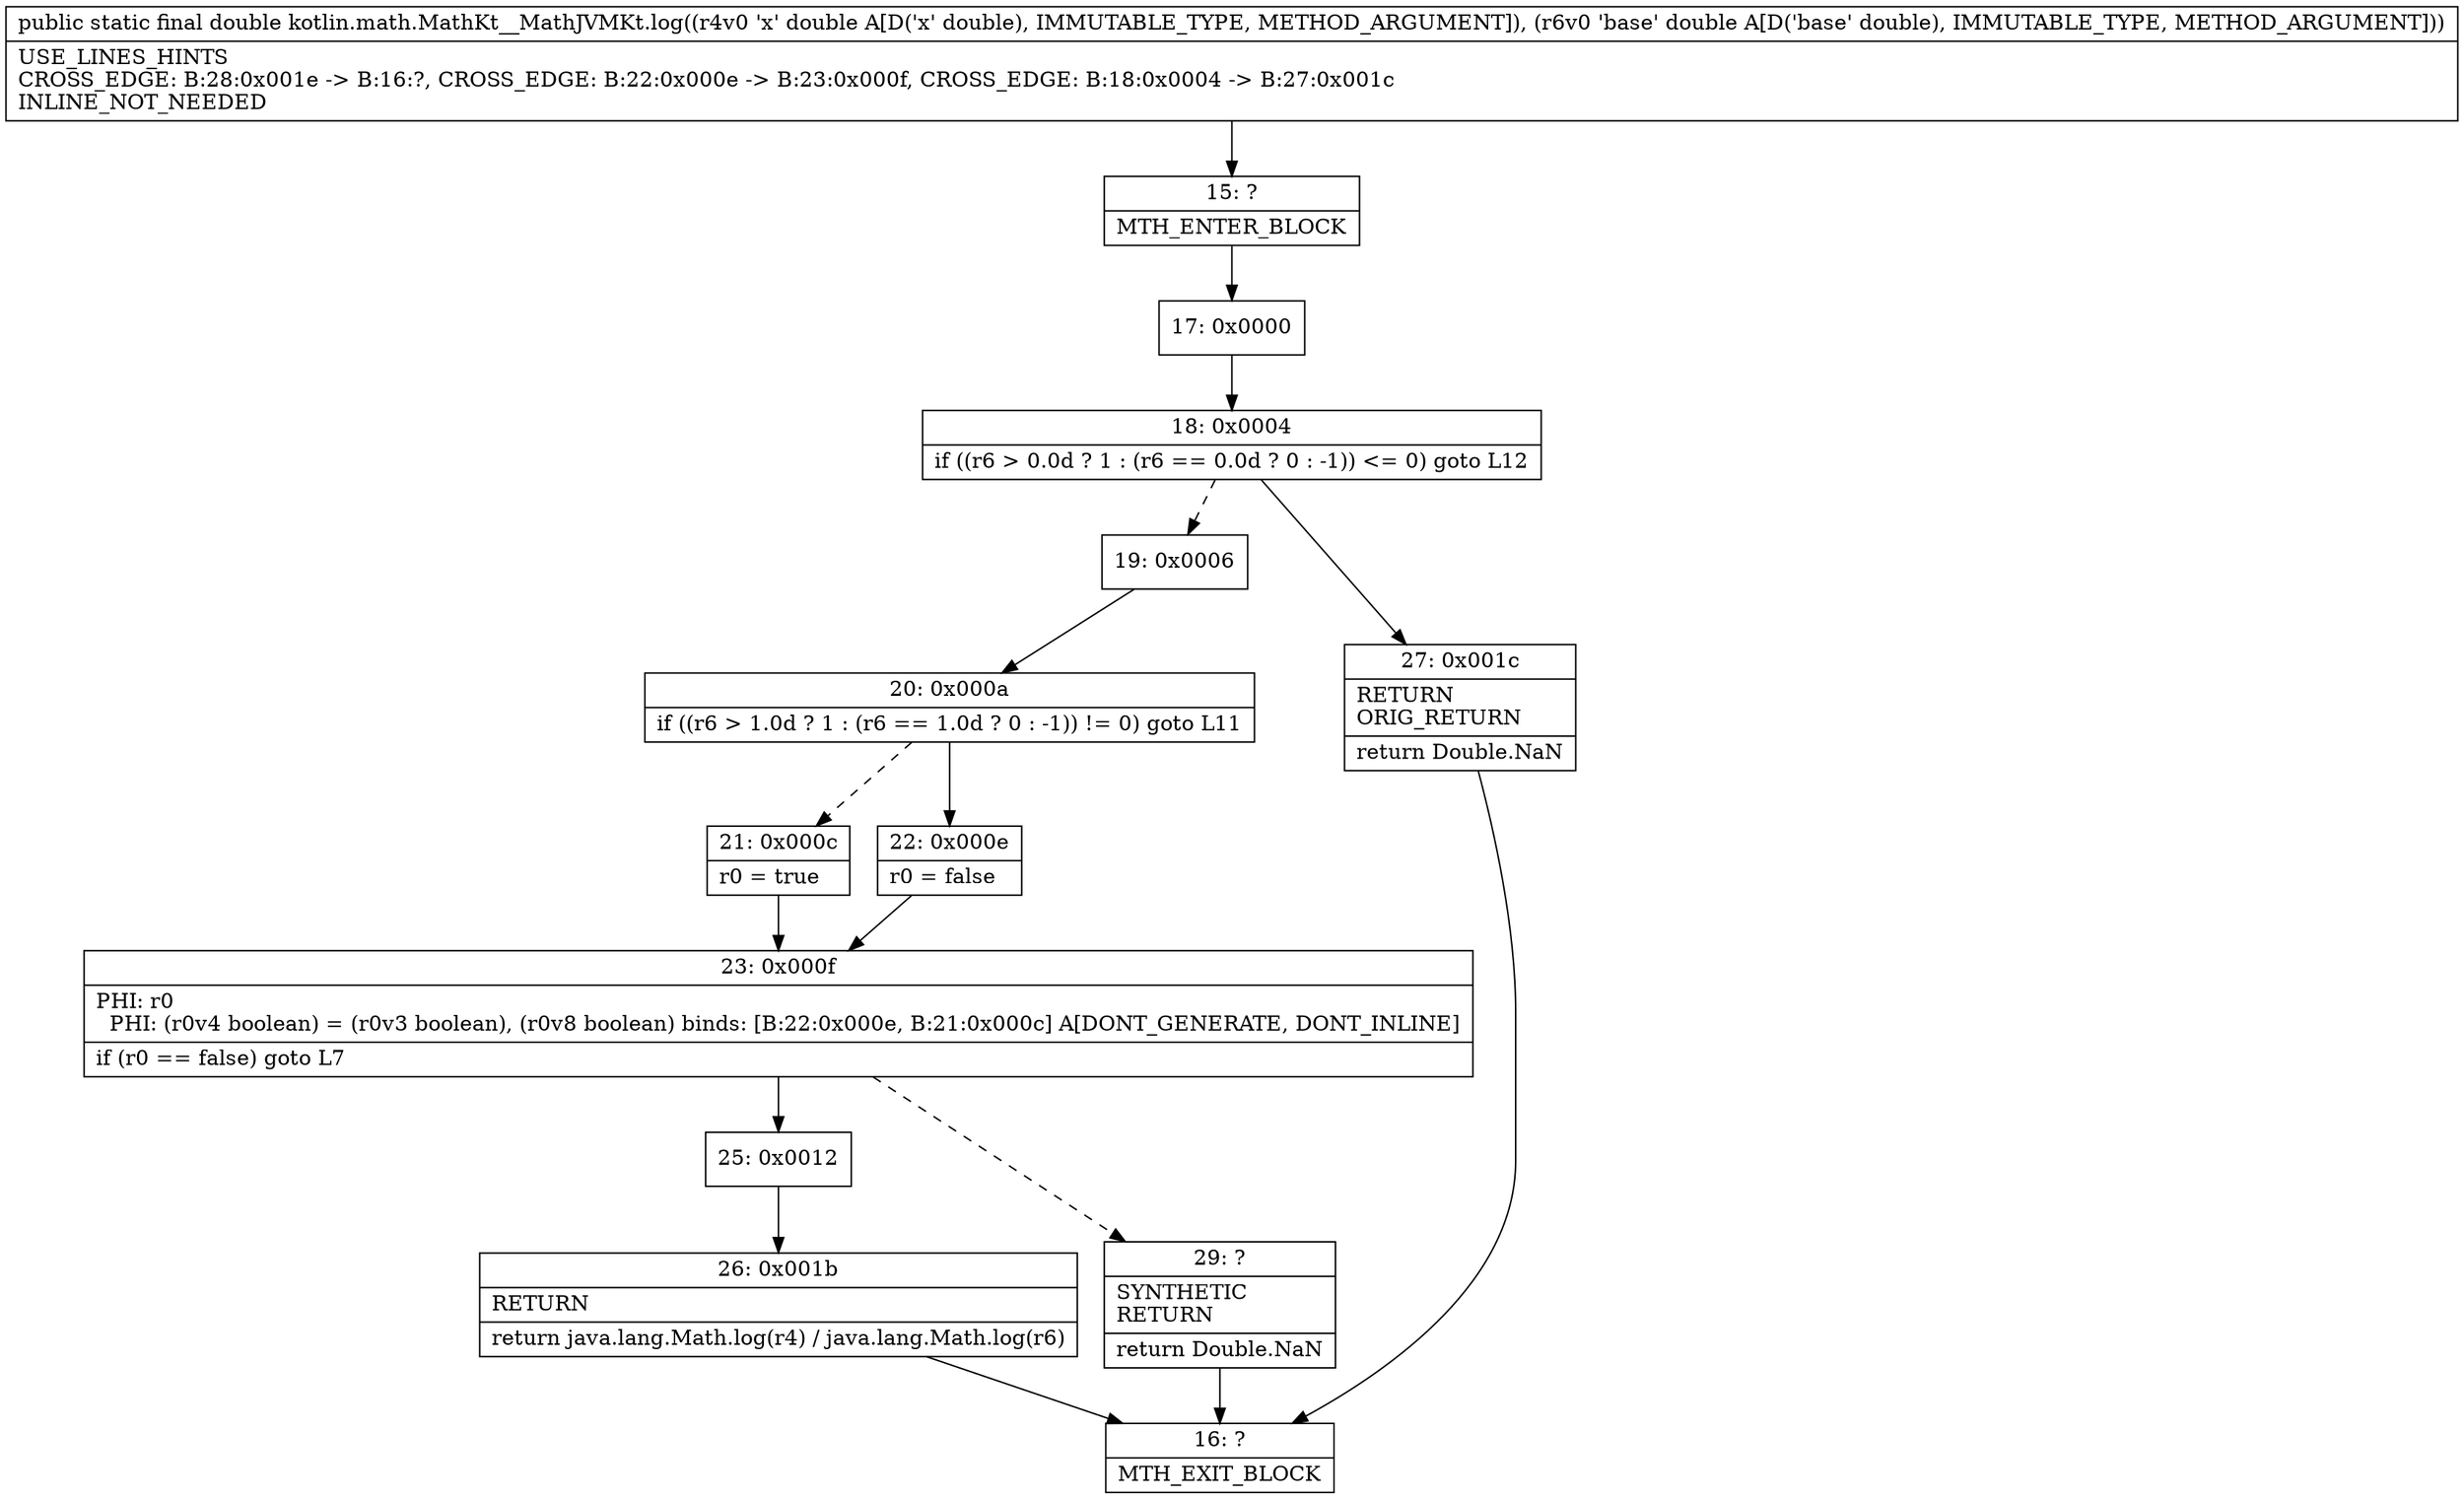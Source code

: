 digraph "CFG forkotlin.math.MathKt__MathJVMKt.log(DD)D" {
Node_15 [shape=record,label="{15\:\ ?|MTH_ENTER_BLOCK\l}"];
Node_17 [shape=record,label="{17\:\ 0x0000}"];
Node_18 [shape=record,label="{18\:\ 0x0004|if ((r6 \> 0.0d ? 1 : (r6 == 0.0d ? 0 : \-1)) \<= 0) goto L12\l}"];
Node_19 [shape=record,label="{19\:\ 0x0006}"];
Node_20 [shape=record,label="{20\:\ 0x000a|if ((r6 \> 1.0d ? 1 : (r6 == 1.0d ? 0 : \-1)) != 0) goto L11\l}"];
Node_21 [shape=record,label="{21\:\ 0x000c|r0 = true\l}"];
Node_23 [shape=record,label="{23\:\ 0x000f|PHI: r0 \l  PHI: (r0v4 boolean) = (r0v3 boolean), (r0v8 boolean) binds: [B:22:0x000e, B:21:0x000c] A[DONT_GENERATE, DONT_INLINE]\l|if (r0 == false) goto L7\l}"];
Node_25 [shape=record,label="{25\:\ 0x0012}"];
Node_26 [shape=record,label="{26\:\ 0x001b|RETURN\l|return java.lang.Math.log(r4) \/ java.lang.Math.log(r6)\l}"];
Node_16 [shape=record,label="{16\:\ ?|MTH_EXIT_BLOCK\l}"];
Node_29 [shape=record,label="{29\:\ ?|SYNTHETIC\lRETURN\l|return Double.NaN\l}"];
Node_22 [shape=record,label="{22\:\ 0x000e|r0 = false\l}"];
Node_27 [shape=record,label="{27\:\ 0x001c|RETURN\lORIG_RETURN\l|return Double.NaN\l}"];
MethodNode[shape=record,label="{public static final double kotlin.math.MathKt__MathJVMKt.log((r4v0 'x' double A[D('x' double), IMMUTABLE_TYPE, METHOD_ARGUMENT]), (r6v0 'base' double A[D('base' double), IMMUTABLE_TYPE, METHOD_ARGUMENT]))  | USE_LINES_HINTS\lCROSS_EDGE: B:28:0x001e \-\> B:16:?, CROSS_EDGE: B:22:0x000e \-\> B:23:0x000f, CROSS_EDGE: B:18:0x0004 \-\> B:27:0x001c\lINLINE_NOT_NEEDED\l}"];
MethodNode -> Node_15;Node_15 -> Node_17;
Node_17 -> Node_18;
Node_18 -> Node_19[style=dashed];
Node_18 -> Node_27;
Node_19 -> Node_20;
Node_20 -> Node_21[style=dashed];
Node_20 -> Node_22;
Node_21 -> Node_23;
Node_23 -> Node_25;
Node_23 -> Node_29[style=dashed];
Node_25 -> Node_26;
Node_26 -> Node_16;
Node_29 -> Node_16;
Node_22 -> Node_23;
Node_27 -> Node_16;
}

